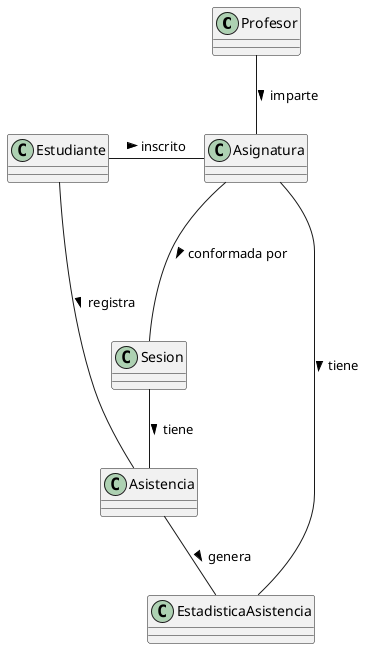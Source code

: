 @startuml

Profesor  -d-  Asignatura : imparte > 
Estudiante -r- Asignatura : inscrito  >

Asignatura --d- Sesion : conformada por >
Sesion  --  Asistencia : tiene >
Estudiante  --  Asistencia : registra >

Asistencia -d- EstadisticaAsistencia : genera >
Asignatura -d- EstadisticaAsistencia : tiene >

@enduml